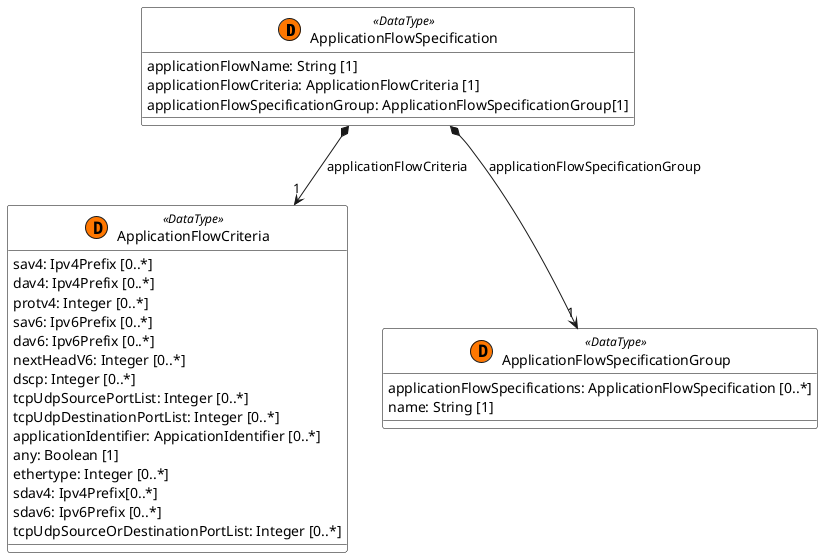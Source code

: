 @startuml

skinparam {
    FontName Times
    ClassBackgroundColor White
    ClassBorderColor Black
    ClassBorderColor<<ServiceSpecification>> FireBrick
}

!define datatype(x) class x << (D,#FF7700) DataType>>
!define enum(x) class x << (E,#ADD1B2) Enum>>

datatype(ApplicationFlowSpecification) {
    applicationFlowName: String [1]
    applicationFlowCriteria: ApplicationFlowCriteria [1]
    applicationFlowSpecificationGroup: ApplicationFlowSpecificationGroup[1]
}

datatype(ApplicationFlowCriteria) {
    sav4: Ipv4Prefix [0..*]
    dav4: Ipv4Prefix [0..*]
    protv4: Integer [0..*]
    sav6: Ipv6Prefix [0..*]
    dav6: Ipv6Prefix [0..*]
    nextHeadV6: Integer [0..*]
    dscp: Integer [0..*]
    tcpUdpSourcePortList: Integer [0..*]
    tcpUdpDestinationPortList: Integer [0..*]
    applicationIdentifier: AppicationIdentifier [0..*]
    any: Boolean [1]
    ethertype: Integer [0..*]
    sdav4: Ipv4Prefix[0..*]
    sdav6: Ipv6Prefix [0..*]
    tcpUdpSourceOrDestinationPortList: Integer [0..*]
}

datatype(ApplicationFlowSpecificationGroup) {
    applicationFlowSpecifications: ApplicationFlowSpecification [0..*]
    name: String [1]
}

ApplicationFlowSpecification *-->"1" ApplicationFlowCriteria: applicationFlowCriteria
ApplicationFlowSpecification *-->"1" ApplicationFlowSpecificationGroup: applicationFlowSpecificationGroup

@enduml
